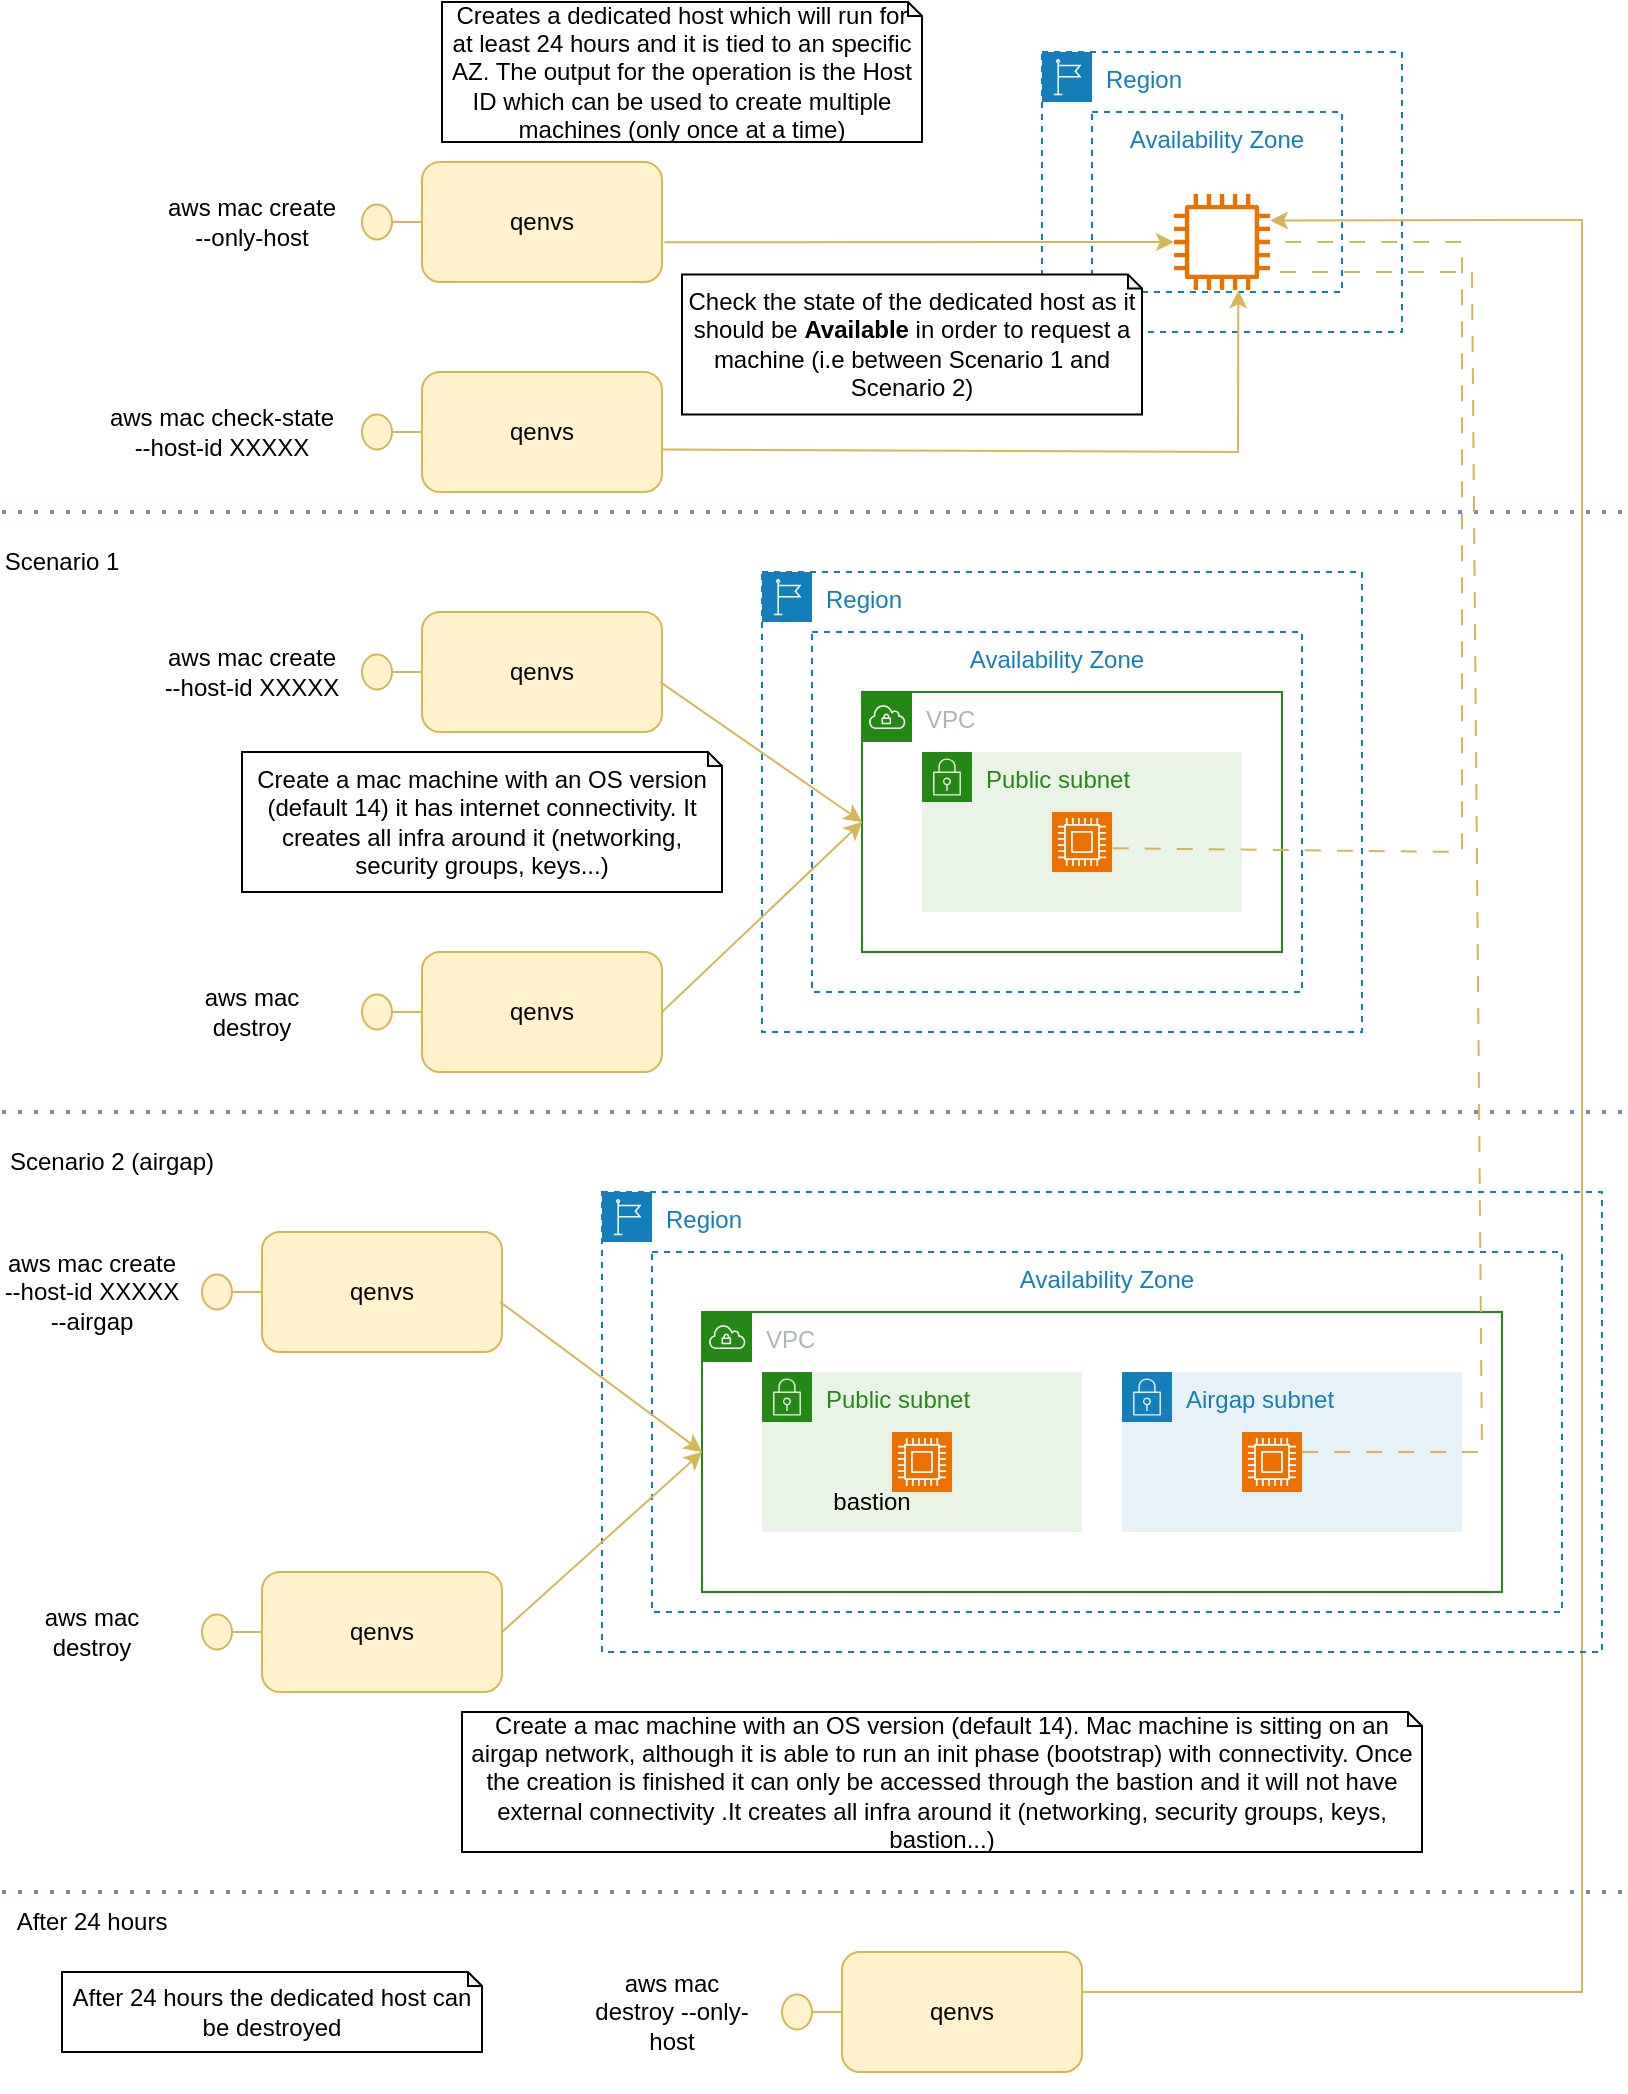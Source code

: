 <mxfile version="22.0.8" type="device">
  <diagram name="Page-1" id="HCCeLgF3u2wsznChbjZz">
    <mxGraphModel dx="1373" dy="756" grid="1" gridSize="10" guides="1" tooltips="1" connect="1" arrows="1" fold="1" page="1" pageScale="1" pageWidth="850" pageHeight="1100" math="0" shadow="0">
      <root>
        <mxCell id="0" />
        <mxCell id="1" parent="0" />
        <mxCell id="8eKJjQFtxxqqUZYlddDC-1" value="qenvs" style="rounded=1;whiteSpace=wrap;html=1;fillColor=#fff2cc;strokeColor=#d6b656;" vertex="1" parent="1">
          <mxGeometry x="230" y="105" width="120" height="60" as="geometry" />
        </mxCell>
        <mxCell id="8eKJjQFtxxqqUZYlddDC-2" value="" style="html=1;outlineConnect=0;whiteSpace=wrap;fillColor=#fff2cc;shape=mxgraph.archimate3.interface;rotation=-180;strokeColor=#d6b656;" vertex="1" parent="1">
          <mxGeometry x="200" y="126.25" width="30" height="17.5" as="geometry" />
        </mxCell>
        <mxCell id="8eKJjQFtxxqqUZYlddDC-3" value="aws mac create --only-host" style="text;html=1;strokeColor=none;fillColor=none;align=center;verticalAlign=middle;whiteSpace=wrap;rounded=0;" vertex="1" parent="1">
          <mxGeometry x="100" y="95" width="90" height="80" as="geometry" />
        </mxCell>
        <mxCell id="8eKJjQFtxxqqUZYlddDC-6" value="Region" style="points=[[0,0],[0.25,0],[0.5,0],[0.75,0],[1,0],[1,0.25],[1,0.5],[1,0.75],[1,1],[0.75,1],[0.5,1],[0.25,1],[0,1],[0,0.75],[0,0.5],[0,0.25]];outlineConnect=0;gradientColor=none;html=1;whiteSpace=wrap;fontSize=12;fontStyle=0;container=1;pointerEvents=0;collapsible=0;recursiveResize=0;shape=mxgraph.aws4.group;grIcon=mxgraph.aws4.group_region;strokeColor=#147EBA;fillColor=none;verticalAlign=top;align=left;spacingLeft=30;fontColor=#147EBA;dashed=1;" vertex="1" parent="1">
          <mxGeometry x="540" y="50" width="180" height="140" as="geometry" />
        </mxCell>
        <mxCell id="8eKJjQFtxxqqUZYlddDC-8" value="" style="sketch=0;outlineConnect=0;fontColor=#232F3E;gradientColor=none;fillColor=#ED7100;strokeColor=none;dashed=0;verticalLabelPosition=bottom;verticalAlign=top;align=center;html=1;fontSize=12;fontStyle=0;aspect=fixed;pointerEvents=1;shape=mxgraph.aws4.instance2;" vertex="1" parent="8eKJjQFtxxqqUZYlddDC-6">
          <mxGeometry x="66" y="71" width="48" height="48" as="geometry" />
        </mxCell>
        <mxCell id="8eKJjQFtxxqqUZYlddDC-68" value="" style="endArrow=classic;html=1;rounded=0;exitX=1;exitY=0.5;exitDx=0;exitDy=0;fillColor=#fff2cc;strokeColor=#d6b656;" edge="1" parent="8eKJjQFtxxqqUZYlddDC-6">
          <mxGeometry width="50" height="50" relative="1" as="geometry">
            <mxPoint x="20" y="970" as="sourcePoint" />
            <mxPoint x="114" y="84.294" as="targetPoint" />
            <Array as="points">
              <mxPoint x="270" y="970" />
              <mxPoint x="270" y="84" />
            </Array>
          </mxGeometry>
        </mxCell>
        <mxCell id="8eKJjQFtxxqqUZYlddDC-7" value="Availability Zone" style="fillColor=none;strokeColor=#147EBA;dashed=1;verticalAlign=top;fontStyle=0;fontColor=#147EBA;whiteSpace=wrap;html=1;" vertex="1" parent="8eKJjQFtxxqqUZYlddDC-6">
          <mxGeometry x="25" y="30" width="125" height="90" as="geometry" />
        </mxCell>
        <mxCell id="8eKJjQFtxxqqUZYlddDC-9" value="" style="endArrow=classic;html=1;rounded=0;exitX=1.01;exitY=0.668;exitDx=0;exitDy=0;exitPerimeter=0;fillColor=#fff2cc;strokeColor=#d6b656;" edge="1" parent="1" source="8eKJjQFtxxqqUZYlddDC-1" target="8eKJjQFtxxqqUZYlddDC-8">
          <mxGeometry width="50" height="50" relative="1" as="geometry">
            <mxPoint x="400" y="380" as="sourcePoint" />
            <mxPoint x="450" y="330" as="targetPoint" />
          </mxGeometry>
        </mxCell>
        <mxCell id="8eKJjQFtxxqqUZYlddDC-10" value="Creates a dedicated host which will run for at least 24 hours and it is tied to an specific AZ. The output for the operation is the Host ID which can be used to create multiple machines (only once at a time)" style="shape=note;whiteSpace=wrap;html=1;backgroundOutline=1;darkOpacity=0.05;size=7;" vertex="1" parent="1">
          <mxGeometry x="240" y="25" width="240" height="70" as="geometry" />
        </mxCell>
        <mxCell id="8eKJjQFtxxqqUZYlddDC-11" value="qenvs" style="rounded=1;whiteSpace=wrap;html=1;fillColor=#fff2cc;strokeColor=#d6b656;" vertex="1" parent="1">
          <mxGeometry x="230" y="210" width="120" height="60" as="geometry" />
        </mxCell>
        <mxCell id="8eKJjQFtxxqqUZYlddDC-12" value="" style="html=1;outlineConnect=0;whiteSpace=wrap;fillColor=#fff2cc;shape=mxgraph.archimate3.interface;rotation=-180;strokeColor=#d6b656;" vertex="1" parent="1">
          <mxGeometry x="200" y="231.25" width="30" height="17.5" as="geometry" />
        </mxCell>
        <mxCell id="8eKJjQFtxxqqUZYlddDC-13" value="aws mac check-state --host-id XXXXX" style="text;html=1;strokeColor=none;fillColor=none;align=center;verticalAlign=middle;whiteSpace=wrap;rounded=0;" vertex="1" parent="1">
          <mxGeometry x="70" y="200" width="120" height="80" as="geometry" />
        </mxCell>
        <mxCell id="8eKJjQFtxxqqUZYlddDC-15" value="Check the state of the dedicated host as it should be &lt;b&gt;Available&lt;/b&gt;&amp;nbsp;in order to request a machine (i.e between Scenario 1 and Scenario 2)" style="shape=note;whiteSpace=wrap;html=1;backgroundOutline=1;darkOpacity=0.05;size=7;" vertex="1" parent="1">
          <mxGeometry x="360" y="161.25" width="230" height="70" as="geometry" />
        </mxCell>
        <mxCell id="8eKJjQFtxxqqUZYlddDC-16" value="qenvs" style="rounded=1;whiteSpace=wrap;html=1;fillColor=#fff2cc;strokeColor=#d6b656;" vertex="1" parent="1">
          <mxGeometry x="230" y="330" width="120" height="60" as="geometry" />
        </mxCell>
        <mxCell id="8eKJjQFtxxqqUZYlddDC-17" value="" style="html=1;outlineConnect=0;whiteSpace=wrap;fillColor=#fff2cc;shape=mxgraph.archimate3.interface;rotation=-180;strokeColor=#d6b656;" vertex="1" parent="1">
          <mxGeometry x="200" y="351.25" width="30" height="17.5" as="geometry" />
        </mxCell>
        <mxCell id="8eKJjQFtxxqqUZYlddDC-18" value="aws mac create --host-id XXXXX" style="text;html=1;strokeColor=none;fillColor=none;align=center;verticalAlign=middle;whiteSpace=wrap;rounded=0;" vertex="1" parent="1">
          <mxGeometry x="100" y="320" width="90" height="80" as="geometry" />
        </mxCell>
        <mxCell id="8eKJjQFtxxqqUZYlddDC-19" value="Region" style="points=[[0,0],[0.25,0],[0.5,0],[0.75,0],[1,0],[1,0.25],[1,0.5],[1,0.75],[1,1],[0.75,1],[0.5,1],[0.25,1],[0,1],[0,0.75],[0,0.5],[0,0.25]];outlineConnect=0;gradientColor=none;html=1;whiteSpace=wrap;fontSize=12;fontStyle=0;container=1;pointerEvents=0;collapsible=0;recursiveResize=0;shape=mxgraph.aws4.group;grIcon=mxgraph.aws4.group_region;strokeColor=#147EBA;fillColor=none;verticalAlign=top;align=left;spacingLeft=30;fontColor=#147EBA;dashed=1;" vertex="1" parent="1">
          <mxGeometry x="400" y="310" width="300" height="230" as="geometry" />
        </mxCell>
        <mxCell id="8eKJjQFtxxqqUZYlddDC-20" value="Availability Zone" style="fillColor=none;strokeColor=#147EBA;dashed=1;verticalAlign=top;fontStyle=0;fontColor=#147EBA;whiteSpace=wrap;html=1;" vertex="1" parent="8eKJjQFtxxqqUZYlddDC-19">
          <mxGeometry x="25" y="30" width="245" height="180" as="geometry" />
        </mxCell>
        <mxCell id="8eKJjQFtxxqqUZYlddDC-22" value="VPC" style="points=[[0,0],[0.25,0],[0.5,0],[0.75,0],[1,0],[1,0.25],[1,0.5],[1,0.75],[1,1],[0.75,1],[0.5,1],[0.25,1],[0,1],[0,0.75],[0,0.5],[0,0.25]];outlineConnect=0;gradientColor=none;html=1;whiteSpace=wrap;fontSize=12;fontStyle=0;container=1;pointerEvents=0;collapsible=0;recursiveResize=0;shape=mxgraph.aws4.group;grIcon=mxgraph.aws4.group_vpc;strokeColor=#248814;fillColor=none;verticalAlign=top;align=left;spacingLeft=30;fontColor=#AAB7B8;dashed=0;" vertex="1" parent="8eKJjQFtxxqqUZYlddDC-19">
          <mxGeometry x="50" y="60" width="210" height="130" as="geometry" />
        </mxCell>
        <mxCell id="8eKJjQFtxxqqUZYlddDC-24" value="Public subnet" style="points=[[0,0],[0.25,0],[0.5,0],[0.75,0],[1,0],[1,0.25],[1,0.5],[1,0.75],[1,1],[0.75,1],[0.5,1],[0.25,1],[0,1],[0,0.75],[0,0.5],[0,0.25]];outlineConnect=0;gradientColor=none;html=1;whiteSpace=wrap;fontSize=12;fontStyle=0;container=1;pointerEvents=0;collapsible=0;recursiveResize=0;shape=mxgraph.aws4.group;grIcon=mxgraph.aws4.group_security_group;grStroke=0;strokeColor=#248814;fillColor=#E9F3E6;verticalAlign=top;align=left;spacingLeft=30;fontColor=#248814;dashed=0;" vertex="1" parent="8eKJjQFtxxqqUZYlddDC-19">
          <mxGeometry x="80" y="90" width="160" height="80" as="geometry" />
        </mxCell>
        <mxCell id="8eKJjQFtxxqqUZYlddDC-25" value="" style="sketch=0;points=[[0,0,0],[0.25,0,0],[0.5,0,0],[0.75,0,0],[1,0,0],[0,1,0],[0.25,1,0],[0.5,1,0],[0.75,1,0],[1,1,0],[0,0.25,0],[0,0.5,0],[0,0.75,0],[1,0.25,0],[1,0.5,0],[1,0.75,0]];outlineConnect=0;fontColor=#232F3E;fillColor=#ED7100;strokeColor=#ffffff;dashed=0;verticalLabelPosition=bottom;verticalAlign=top;align=center;html=1;fontSize=12;fontStyle=0;aspect=fixed;shape=mxgraph.aws4.resourceIcon;resIcon=mxgraph.aws4.compute;" vertex="1" parent="8eKJjQFtxxqqUZYlddDC-19">
          <mxGeometry x="145" y="120" width="30" height="30" as="geometry" />
        </mxCell>
        <mxCell id="8eKJjQFtxxqqUZYlddDC-26" value="" style="endArrow=classic;html=1;rounded=0;exitX=1.01;exitY=0.668;exitDx=0;exitDy=0;exitPerimeter=0;fillColor=#fff2cc;strokeColor=#d6b656;entryX=0.67;entryY=1.004;entryDx=0;entryDy=0;entryPerimeter=0;" edge="1" parent="1" target="8eKJjQFtxxqqUZYlddDC-8">
          <mxGeometry width="50" height="50" relative="1" as="geometry">
            <mxPoint x="350" y="248.75" as="sourcePoint" />
            <mxPoint x="605" y="248.75" as="targetPoint" />
            <Array as="points">
              <mxPoint x="638" y="250" />
            </Array>
          </mxGeometry>
        </mxCell>
        <mxCell id="8eKJjQFtxxqqUZYlddDC-27" value="" style="endArrow=none;html=1;rounded=0;exitX=1.013;exitY=0.603;exitDx=0;exitDy=0;exitPerimeter=0;fillColor=#fff2cc;strokeColor=#d6b656;dashed=1;dashPattern=8 8;" edge="1" parent="1" source="8eKJjQFtxxqqUZYlddDC-25" target="8eKJjQFtxxqqUZYlddDC-8">
          <mxGeometry width="50" height="50" relative="1" as="geometry">
            <mxPoint x="580" y="440" as="sourcePoint" />
            <mxPoint x="460" y="360" as="targetPoint" />
            <Array as="points">
              <mxPoint x="750" y="450" />
              <mxPoint x="750" y="145" />
            </Array>
          </mxGeometry>
        </mxCell>
        <mxCell id="8eKJjQFtxxqqUZYlddDC-28" value="Create a mac machine with an OS version (default 14) it has internet connectivity. It creates all infra around it (networking, security groups, keys...)" style="shape=note;whiteSpace=wrap;html=1;backgroundOutline=1;darkOpacity=0.05;size=7;" vertex="1" parent="1">
          <mxGeometry x="140" y="400" width="240" height="70" as="geometry" />
        </mxCell>
        <mxCell id="8eKJjQFtxxqqUZYlddDC-29" value="" style="endArrow=classic;html=1;rounded=0;exitX=0.993;exitY=0.584;exitDx=0;exitDy=0;exitPerimeter=0;fillColor=#fff2cc;strokeColor=#d6b656;entryX=0;entryY=0.5;entryDx=0;entryDy=0;" edge="1" parent="1" source="8eKJjQFtxxqqUZYlddDC-16" target="8eKJjQFtxxqqUZYlddDC-22">
          <mxGeometry width="50" height="50" relative="1" as="geometry">
            <mxPoint x="361" y="155" as="sourcePoint" />
            <mxPoint x="616" y="155" as="targetPoint" />
          </mxGeometry>
        </mxCell>
        <mxCell id="8eKJjQFtxxqqUZYlddDC-30" value="qenvs" style="rounded=1;whiteSpace=wrap;html=1;fillColor=#fff2cc;strokeColor=#d6b656;" vertex="1" parent="1">
          <mxGeometry x="230" y="500" width="120" height="60" as="geometry" />
        </mxCell>
        <mxCell id="8eKJjQFtxxqqUZYlddDC-31" value="" style="html=1;outlineConnect=0;whiteSpace=wrap;fillColor=#fff2cc;shape=mxgraph.archimate3.interface;rotation=-180;strokeColor=#d6b656;" vertex="1" parent="1">
          <mxGeometry x="200" y="521.25" width="30" height="17.5" as="geometry" />
        </mxCell>
        <mxCell id="8eKJjQFtxxqqUZYlddDC-32" value="aws mac destroy" style="text;html=1;strokeColor=none;fillColor=none;align=center;verticalAlign=middle;whiteSpace=wrap;rounded=0;" vertex="1" parent="1">
          <mxGeometry x="100" y="490" width="90" height="80" as="geometry" />
        </mxCell>
        <mxCell id="8eKJjQFtxxqqUZYlddDC-33" value="" style="endArrow=classic;html=1;rounded=0;exitX=1;exitY=0.5;exitDx=0;exitDy=0;fillColor=#fff2cc;strokeColor=#d6b656;entryX=0;entryY=0.5;entryDx=0;entryDy=0;" edge="1" parent="1" source="8eKJjQFtxxqqUZYlddDC-30" target="8eKJjQFtxxqqUZYlddDC-22">
          <mxGeometry width="50" height="50" relative="1" as="geometry">
            <mxPoint x="359" y="375" as="sourcePoint" />
            <mxPoint x="460" y="445" as="targetPoint" />
          </mxGeometry>
        </mxCell>
        <mxCell id="8eKJjQFtxxqqUZYlddDC-34" value="" style="endArrow=none;dashed=1;html=1;dashPattern=1 3;strokeWidth=2;rounded=0;fillColor=#dae8fc;strokeColor=#6c8ebf;" edge="1" parent="1">
          <mxGeometry width="50" height="50" relative="1" as="geometry">
            <mxPoint x="20" y="280" as="sourcePoint" />
            <mxPoint x="830" y="280" as="targetPoint" />
          </mxGeometry>
        </mxCell>
        <mxCell id="8eKJjQFtxxqqUZYlddDC-35" value="Scenario 1" style="text;html=1;strokeColor=none;fillColor=none;align=center;verticalAlign=middle;whiteSpace=wrap;rounded=0;" vertex="1" parent="1">
          <mxGeometry x="20" y="290" width="60" height="30" as="geometry" />
        </mxCell>
        <mxCell id="8eKJjQFtxxqqUZYlddDC-36" value="" style="endArrow=none;dashed=1;html=1;dashPattern=1 3;strokeWidth=2;rounded=0;fillColor=#dae8fc;strokeColor=#6c8ebf;" edge="1" parent="1">
          <mxGeometry width="50" height="50" relative="1" as="geometry">
            <mxPoint x="20" y="580" as="sourcePoint" />
            <mxPoint x="830" y="580" as="targetPoint" />
          </mxGeometry>
        </mxCell>
        <mxCell id="8eKJjQFtxxqqUZYlddDC-37" value="Scenario 2 (airgap)" style="text;html=1;strokeColor=none;fillColor=none;align=center;verticalAlign=middle;whiteSpace=wrap;rounded=0;" vertex="1" parent="1">
          <mxGeometry x="20" y="590" width="110" height="30" as="geometry" />
        </mxCell>
        <mxCell id="8eKJjQFtxxqqUZYlddDC-38" value="qenvs" style="rounded=1;whiteSpace=wrap;html=1;fillColor=#fff2cc;strokeColor=#d6b656;" vertex="1" parent="1">
          <mxGeometry x="150" y="640" width="120" height="60" as="geometry" />
        </mxCell>
        <mxCell id="8eKJjQFtxxqqUZYlddDC-39" value="" style="html=1;outlineConnect=0;whiteSpace=wrap;fillColor=#fff2cc;shape=mxgraph.archimate3.interface;rotation=-180;strokeColor=#d6b656;" vertex="1" parent="1">
          <mxGeometry x="120" y="661.25" width="30" height="17.5" as="geometry" />
        </mxCell>
        <mxCell id="8eKJjQFtxxqqUZYlddDC-40" value="aws mac create --host-id XXXXX --airgap" style="text;html=1;strokeColor=none;fillColor=none;align=center;verticalAlign=middle;whiteSpace=wrap;rounded=0;" vertex="1" parent="1">
          <mxGeometry x="20" y="630" width="90" height="80" as="geometry" />
        </mxCell>
        <mxCell id="8eKJjQFtxxqqUZYlddDC-41" value="Region" style="points=[[0,0],[0.25,0],[0.5,0],[0.75,0],[1,0],[1,0.25],[1,0.5],[1,0.75],[1,1],[0.75,1],[0.5,1],[0.25,1],[0,1],[0,0.75],[0,0.5],[0,0.25]];outlineConnect=0;gradientColor=none;html=1;whiteSpace=wrap;fontSize=12;fontStyle=0;container=1;pointerEvents=0;collapsible=0;recursiveResize=0;shape=mxgraph.aws4.group;grIcon=mxgraph.aws4.group_region;strokeColor=#147EBA;fillColor=none;verticalAlign=top;align=left;spacingLeft=30;fontColor=#147EBA;dashed=1;" vertex="1" parent="1">
          <mxGeometry x="320" y="620" width="500" height="230" as="geometry" />
        </mxCell>
        <mxCell id="8eKJjQFtxxqqUZYlddDC-42" value="Availability Zone" style="fillColor=none;strokeColor=#147EBA;dashed=1;verticalAlign=top;fontStyle=0;fontColor=#147EBA;whiteSpace=wrap;html=1;" vertex="1" parent="8eKJjQFtxxqqUZYlddDC-41">
          <mxGeometry x="25" y="30" width="455" height="180" as="geometry" />
        </mxCell>
        <mxCell id="8eKJjQFtxxqqUZYlddDC-43" value="VPC" style="points=[[0,0],[0.25,0],[0.5,0],[0.75,0],[1,0],[1,0.25],[1,0.5],[1,0.75],[1,1],[0.75,1],[0.5,1],[0.25,1],[0,1],[0,0.75],[0,0.5],[0,0.25]];outlineConnect=0;gradientColor=none;html=1;whiteSpace=wrap;fontSize=12;fontStyle=0;container=1;pointerEvents=0;collapsible=0;recursiveResize=0;shape=mxgraph.aws4.group;grIcon=mxgraph.aws4.group_vpc;strokeColor=#248814;fillColor=none;verticalAlign=top;align=left;spacingLeft=30;fontColor=#AAB7B8;dashed=0;" vertex="1" parent="8eKJjQFtxxqqUZYlddDC-41">
          <mxGeometry x="50" y="60" width="400" height="140" as="geometry" />
        </mxCell>
        <mxCell id="8eKJjQFtxxqqUZYlddDC-52" value="Airgap subnet" style="points=[[0,0],[0.25,0],[0.5,0],[0.75,0],[1,0],[1,0.25],[1,0.5],[1,0.75],[1,1],[0.75,1],[0.5,1],[0.25,1],[0,1],[0,0.75],[0,0.5],[0,0.25]];outlineConnect=0;gradientColor=none;html=1;whiteSpace=wrap;fontSize=12;fontStyle=0;container=1;pointerEvents=0;collapsible=0;recursiveResize=0;shape=mxgraph.aws4.group;grIcon=mxgraph.aws4.group_security_group;grStroke=0;strokeColor=#147EBA;fillColor=#E6F2F8;verticalAlign=top;align=left;spacingLeft=30;fontColor=#147EBA;dashed=0;" vertex="1" parent="8eKJjQFtxxqqUZYlddDC-43">
          <mxGeometry x="210" y="30" width="170" height="80" as="geometry" />
        </mxCell>
        <mxCell id="8eKJjQFtxxqqUZYlddDC-53" value="" style="sketch=0;points=[[0,0,0],[0.25,0,0],[0.5,0,0],[0.75,0,0],[1,0,0],[0,1,0],[0.25,1,0],[0.5,1,0],[0.75,1,0],[1,1,0],[0,0.25,0],[0,0.5,0],[0,0.75,0],[1,0.25,0],[1,0.5,0],[1,0.75,0]];outlineConnect=0;fontColor=#232F3E;fillColor=#ED7100;strokeColor=#ffffff;dashed=0;verticalLabelPosition=bottom;verticalAlign=top;align=center;html=1;fontSize=12;fontStyle=0;aspect=fixed;shape=mxgraph.aws4.resourceIcon;resIcon=mxgraph.aws4.compute;" vertex="1" parent="8eKJjQFtxxqqUZYlddDC-52">
          <mxGeometry x="60" y="30" width="30" height="30" as="geometry" />
        </mxCell>
        <mxCell id="8eKJjQFtxxqqUZYlddDC-44" value="Public subnet" style="points=[[0,0],[0.25,0],[0.5,0],[0.75,0],[1,0],[1,0.25],[1,0.5],[1,0.75],[1,1],[0.75,1],[0.5,1],[0.25,1],[0,1],[0,0.75],[0,0.5],[0,0.25]];outlineConnect=0;gradientColor=none;html=1;whiteSpace=wrap;fontSize=12;fontStyle=0;container=1;pointerEvents=0;collapsible=0;recursiveResize=0;shape=mxgraph.aws4.group;grIcon=mxgraph.aws4.group_security_group;grStroke=0;strokeColor=#248814;fillColor=#E9F3E6;verticalAlign=top;align=left;spacingLeft=30;fontColor=#248814;dashed=0;" vertex="1" parent="8eKJjQFtxxqqUZYlddDC-41">
          <mxGeometry x="80" y="90" width="160" height="80" as="geometry" />
        </mxCell>
        <mxCell id="8eKJjQFtxxqqUZYlddDC-45" value="" style="sketch=0;points=[[0,0,0],[0.25,0,0],[0.5,0,0],[0.75,0,0],[1,0,0],[0,1,0],[0.25,1,0],[0.5,1,0],[0.75,1,0],[1,1,0],[0,0.25,0],[0,0.5,0],[0,0.75,0],[1,0.25,0],[1,0.5,0],[1,0.75,0]];outlineConnect=0;fontColor=#232F3E;fillColor=#ED7100;strokeColor=#ffffff;dashed=0;verticalLabelPosition=bottom;verticalAlign=top;align=center;html=1;fontSize=12;fontStyle=0;aspect=fixed;shape=mxgraph.aws4.resourceIcon;resIcon=mxgraph.aws4.compute;" vertex="1" parent="8eKJjQFtxxqqUZYlddDC-41">
          <mxGeometry x="145" y="120" width="30" height="30" as="geometry" />
        </mxCell>
        <mxCell id="8eKJjQFtxxqqUZYlddDC-54" value="bastion" style="text;html=1;strokeColor=none;fillColor=none;align=center;verticalAlign=middle;whiteSpace=wrap;rounded=0;" vertex="1" parent="8eKJjQFtxxqqUZYlddDC-41">
          <mxGeometry x="105" y="140" width="60" height="30" as="geometry" />
        </mxCell>
        <mxCell id="8eKJjQFtxxqqUZYlddDC-46" value="Create a mac machine with an OS version (default 14). Mac machine is sitting on an airgap network, although it is able to run an init phase (bootstrap) with connectivity. Once the creation is finished it can only be accessed through the bastion and it will not have external connectivity .It creates all infra around it (networking, security groups, keys, bastion...)" style="shape=note;whiteSpace=wrap;html=1;backgroundOutline=1;darkOpacity=0.05;size=7;" vertex="1" parent="1">
          <mxGeometry x="250" y="880" width="480" height="70" as="geometry" />
        </mxCell>
        <mxCell id="8eKJjQFtxxqqUZYlddDC-47" value="" style="endArrow=classic;html=1;rounded=0;exitX=0.993;exitY=0.584;exitDx=0;exitDy=0;exitPerimeter=0;fillColor=#fff2cc;strokeColor=#d6b656;entryX=0;entryY=0.5;entryDx=0;entryDy=0;" edge="1" source="8eKJjQFtxxqqUZYlddDC-38" target="8eKJjQFtxxqqUZYlddDC-43" parent="1">
          <mxGeometry width="50" height="50" relative="1" as="geometry">
            <mxPoint x="281" y="465" as="sourcePoint" />
            <mxPoint x="536" y="465" as="targetPoint" />
          </mxGeometry>
        </mxCell>
        <mxCell id="8eKJjQFtxxqqUZYlddDC-48" value="qenvs" style="rounded=1;whiteSpace=wrap;html=1;fillColor=#fff2cc;strokeColor=#d6b656;" vertex="1" parent="1">
          <mxGeometry x="150" y="810" width="120" height="60" as="geometry" />
        </mxCell>
        <mxCell id="8eKJjQFtxxqqUZYlddDC-49" value="" style="html=1;outlineConnect=0;whiteSpace=wrap;fillColor=#fff2cc;shape=mxgraph.archimate3.interface;rotation=-180;strokeColor=#d6b656;" vertex="1" parent="1">
          <mxGeometry x="120" y="831.25" width="30" height="17.5" as="geometry" />
        </mxCell>
        <mxCell id="8eKJjQFtxxqqUZYlddDC-50" value="aws mac destroy" style="text;html=1;strokeColor=none;fillColor=none;align=center;verticalAlign=middle;whiteSpace=wrap;rounded=0;" vertex="1" parent="1">
          <mxGeometry x="20" y="800" width="90" height="80" as="geometry" />
        </mxCell>
        <mxCell id="8eKJjQFtxxqqUZYlddDC-51" value="" style="endArrow=classic;html=1;rounded=0;exitX=1;exitY=0.5;exitDx=0;exitDy=0;fillColor=#fff2cc;strokeColor=#d6b656;entryX=0;entryY=0.5;entryDx=0;entryDy=0;" edge="1" source="8eKJjQFtxxqqUZYlddDC-48" target="8eKJjQFtxxqqUZYlddDC-43" parent="1">
          <mxGeometry width="50" height="50" relative="1" as="geometry">
            <mxPoint x="279" y="685" as="sourcePoint" />
            <mxPoint x="380" y="755" as="targetPoint" />
          </mxGeometry>
        </mxCell>
        <mxCell id="8eKJjQFtxxqqUZYlddDC-55" value="" style="endArrow=none;html=1;rounded=0;fillColor=#fff2cc;strokeColor=#d6b656;dashed=1;dashPattern=8 8;" edge="1" parent="1">
          <mxGeometry width="50" height="50" relative="1" as="geometry">
            <mxPoint x="670" y="750" as="sourcePoint" />
            <mxPoint x="659" y="160" as="targetPoint" />
            <Array as="points">
              <mxPoint x="760" y="750" />
              <mxPoint x="755" y="160" />
            </Array>
          </mxGeometry>
        </mxCell>
        <mxCell id="8eKJjQFtxxqqUZYlddDC-63" value="qenvs" style="rounded=1;whiteSpace=wrap;html=1;fillColor=#fff2cc;strokeColor=#d6b656;" vertex="1" parent="1">
          <mxGeometry x="440" y="1000" width="120" height="60" as="geometry" />
        </mxCell>
        <mxCell id="8eKJjQFtxxqqUZYlddDC-64" value="" style="html=1;outlineConnect=0;whiteSpace=wrap;fillColor=#fff2cc;shape=mxgraph.archimate3.interface;rotation=-180;strokeColor=#d6b656;" vertex="1" parent="1">
          <mxGeometry x="410" y="1021.25" width="30" height="17.5" as="geometry" />
        </mxCell>
        <mxCell id="8eKJjQFtxxqqUZYlddDC-65" value="aws mac destroy --only-host" style="text;html=1;strokeColor=none;fillColor=none;align=center;verticalAlign=middle;whiteSpace=wrap;rounded=0;" vertex="1" parent="1">
          <mxGeometry x="310" y="990" width="90" height="80" as="geometry" />
        </mxCell>
        <mxCell id="8eKJjQFtxxqqUZYlddDC-66" value="" style="endArrow=none;dashed=1;html=1;dashPattern=1 3;strokeWidth=2;rounded=0;fillColor=#dae8fc;strokeColor=#6c8ebf;" edge="1" parent="1">
          <mxGeometry width="50" height="50" relative="1" as="geometry">
            <mxPoint x="20" y="970" as="sourcePoint" />
            <mxPoint x="830" y="970" as="targetPoint" />
          </mxGeometry>
        </mxCell>
        <mxCell id="8eKJjQFtxxqqUZYlddDC-67" value="After 24 hours" style="text;html=1;strokeColor=none;fillColor=none;align=center;verticalAlign=middle;whiteSpace=wrap;rounded=0;" vertex="1" parent="1">
          <mxGeometry x="25" y="970" width="80" height="30" as="geometry" />
        </mxCell>
        <mxCell id="8eKJjQFtxxqqUZYlddDC-69" value="After 24 hours the dedicated host can be destroyed" style="shape=note;whiteSpace=wrap;html=1;backgroundOutline=1;darkOpacity=0.05;size=7;" vertex="1" parent="1">
          <mxGeometry x="50" y="1010" width="210" height="40" as="geometry" />
        </mxCell>
      </root>
    </mxGraphModel>
  </diagram>
</mxfile>
